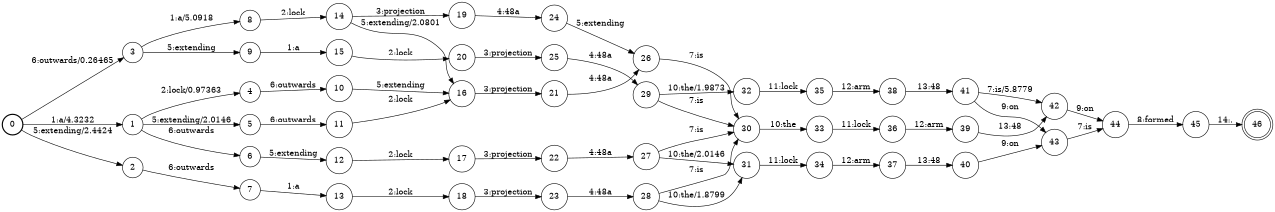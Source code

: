 digraph FST {
rankdir = LR;
size = "8.5,11";
label = "";
center = 1;
orientation = Portrait;
ranksep = "0.4";
nodesep = "0.25";
0 [label = "0", shape = circle, style = bold, fontsize = 14]
	0 -> 1 [label = "1:a/4.3232", fontsize = 14];
	0 -> 2 [label = "5:extending/2.4424", fontsize = 14];
	0 -> 3 [label = "6:outwards/0.26465", fontsize = 14];
1 [label = "1", shape = circle, style = solid, fontsize = 14]
	1 -> 4 [label = "2:lock/0.97363", fontsize = 14];
	1 -> 5 [label = "5:extending/2.0146", fontsize = 14];
	1 -> 6 [label = "6:outwards", fontsize = 14];
2 [label = "2", shape = circle, style = solid, fontsize = 14]
	2 -> 7 [label = "6:outwards", fontsize = 14];
3 [label = "3", shape = circle, style = solid, fontsize = 14]
	3 -> 8 [label = "1:a/5.0918", fontsize = 14];
	3 -> 9 [label = "5:extending", fontsize = 14];
4 [label = "4", shape = circle, style = solid, fontsize = 14]
	4 -> 10 [label = "6:outwards", fontsize = 14];
5 [label = "5", shape = circle, style = solid, fontsize = 14]
	5 -> 11 [label = "6:outwards", fontsize = 14];
6 [label = "6", shape = circle, style = solid, fontsize = 14]
	6 -> 12 [label = "5:extending", fontsize = 14];
7 [label = "7", shape = circle, style = solid, fontsize = 14]
	7 -> 13 [label = "1:a", fontsize = 14];
8 [label = "8", shape = circle, style = solid, fontsize = 14]
	8 -> 14 [label = "2:lock", fontsize = 14];
9 [label = "9", shape = circle, style = solid, fontsize = 14]
	9 -> 15 [label = "1:a", fontsize = 14];
10 [label = "10", shape = circle, style = solid, fontsize = 14]
	10 -> 16 [label = "5:extending", fontsize = 14];
11 [label = "11", shape = circle, style = solid, fontsize = 14]
	11 -> 16 [label = "2:lock", fontsize = 14];
12 [label = "12", shape = circle, style = solid, fontsize = 14]
	12 -> 17 [label = "2:lock", fontsize = 14];
13 [label = "13", shape = circle, style = solid, fontsize = 14]
	13 -> 18 [label = "2:lock", fontsize = 14];
14 [label = "14", shape = circle, style = solid, fontsize = 14]
	14 -> 19 [label = "3:projection", fontsize = 14];
	14 -> 16 [label = "5:extending/2.0801", fontsize = 14];
15 [label = "15", shape = circle, style = solid, fontsize = 14]
	15 -> 20 [label = "2:lock", fontsize = 14];
16 [label = "16", shape = circle, style = solid, fontsize = 14]
	16 -> 21 [label = "3:projection", fontsize = 14];
17 [label = "17", shape = circle, style = solid, fontsize = 14]
	17 -> 22 [label = "3:projection", fontsize = 14];
18 [label = "18", shape = circle, style = solid, fontsize = 14]
	18 -> 23 [label = "3:projection", fontsize = 14];
19 [label = "19", shape = circle, style = solid, fontsize = 14]
	19 -> 24 [label = "4:48a", fontsize = 14];
20 [label = "20", shape = circle, style = solid, fontsize = 14]
	20 -> 25 [label = "3:projection", fontsize = 14];
21 [label = "21", shape = circle, style = solid, fontsize = 14]
	21 -> 26 [label = "4:48a", fontsize = 14];
22 [label = "22", shape = circle, style = solid, fontsize = 14]
	22 -> 27 [label = "4:48a", fontsize = 14];
23 [label = "23", shape = circle, style = solid, fontsize = 14]
	23 -> 28 [label = "4:48a", fontsize = 14];
24 [label = "24", shape = circle, style = solid, fontsize = 14]
	24 -> 26 [label = "5:extending", fontsize = 14];
25 [label = "25", shape = circle, style = solid, fontsize = 14]
	25 -> 29 [label = "4:48a", fontsize = 14];
26 [label = "26", shape = circle, style = solid, fontsize = 14]
	26 -> 30 [label = "7:is", fontsize = 14];
27 [label = "27", shape = circle, style = solid, fontsize = 14]
	27 -> 30 [label = "7:is", fontsize = 14];
	27 -> 31 [label = "10:the/2.0146", fontsize = 14];
28 [label = "28", shape = circle, style = solid, fontsize = 14]
	28 -> 30 [label = "7:is", fontsize = 14];
	28 -> 31 [label = "10:the/1.8799", fontsize = 14];
29 [label = "29", shape = circle, style = solid, fontsize = 14]
	29 -> 30 [label = "7:is", fontsize = 14];
	29 -> 32 [label = "10:the/1.9873", fontsize = 14];
30 [label = "30", shape = circle, style = solid, fontsize = 14]
	30 -> 33 [label = "10:the", fontsize = 14];
31 [label = "31", shape = circle, style = solid, fontsize = 14]
	31 -> 34 [label = "11:lock", fontsize = 14];
32 [label = "32", shape = circle, style = solid, fontsize = 14]
	32 -> 35 [label = "11:lock", fontsize = 14];
33 [label = "33", shape = circle, style = solid, fontsize = 14]
	33 -> 36 [label = "11:lock", fontsize = 14];
34 [label = "34", shape = circle, style = solid, fontsize = 14]
	34 -> 37 [label = "12:arm", fontsize = 14];
35 [label = "35", shape = circle, style = solid, fontsize = 14]
	35 -> 38 [label = "12:arm", fontsize = 14];
36 [label = "36", shape = circle, style = solid, fontsize = 14]
	36 -> 39 [label = "12:arm", fontsize = 14];
37 [label = "37", shape = circle, style = solid, fontsize = 14]
	37 -> 40 [label = "13:48", fontsize = 14];
38 [label = "38", shape = circle, style = solid, fontsize = 14]
	38 -> 41 [label = "13:48", fontsize = 14];
39 [label = "39", shape = circle, style = solid, fontsize = 14]
	39 -> 42 [label = "13:48", fontsize = 14];
40 [label = "40", shape = circle, style = solid, fontsize = 14]
	40 -> 43 [label = "9:on", fontsize = 14];
41 [label = "41", shape = circle, style = solid, fontsize = 14]
	41 -> 42 [label = "7:is/5.8779", fontsize = 14];
	41 -> 43 [label = "9:on", fontsize = 14];
42 [label = "42", shape = circle, style = solid, fontsize = 14]
	42 -> 44 [label = "9:on", fontsize = 14];
43 [label = "43", shape = circle, style = solid, fontsize = 14]
	43 -> 44 [label = "7:is", fontsize = 14];
44 [label = "44", shape = circle, style = solid, fontsize = 14]
	44 -> 45 [label = "8:formed", fontsize = 14];
45 [label = "45", shape = circle, style = solid, fontsize = 14]
	45 -> 46 [label = "14:.", fontsize = 14];
46 [label = "46", shape = doublecircle, style = solid, fontsize = 14]
}
